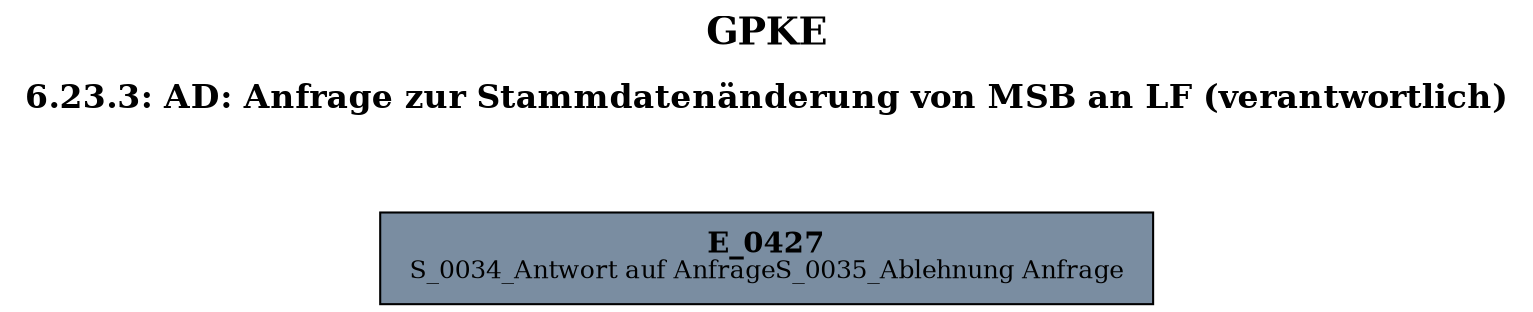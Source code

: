 digraph D {
    labelloc="t";
    label=<<B><FONT POINT-SIZE="18">GPKE</FONT></B><BR/><BR/><B><FONT POINT-SIZE="16">6.23.3: AD: Anfrage zur Stammdatenänderung von MSB an LF (verantwortlich)</FONT></B><BR/><BR/><BR/><BR/>>;
    ratio="compress";
    concentrate=true;
    pack=true;
    rankdir=TB;
    packmode="array";
    size="20,20";
    "Empty" [margin="0.2,0.12", shape=box, style=filled, fillcolor="#7a8da1", label=<<B>E_0427</B><BR align="center"/><FONT point-size="12">S_0034_Antwort auf Anfrage
S_0035_Ablehnung Anfrage</FONT><BR align="center"/>>];


    bgcolor="transparent";
}